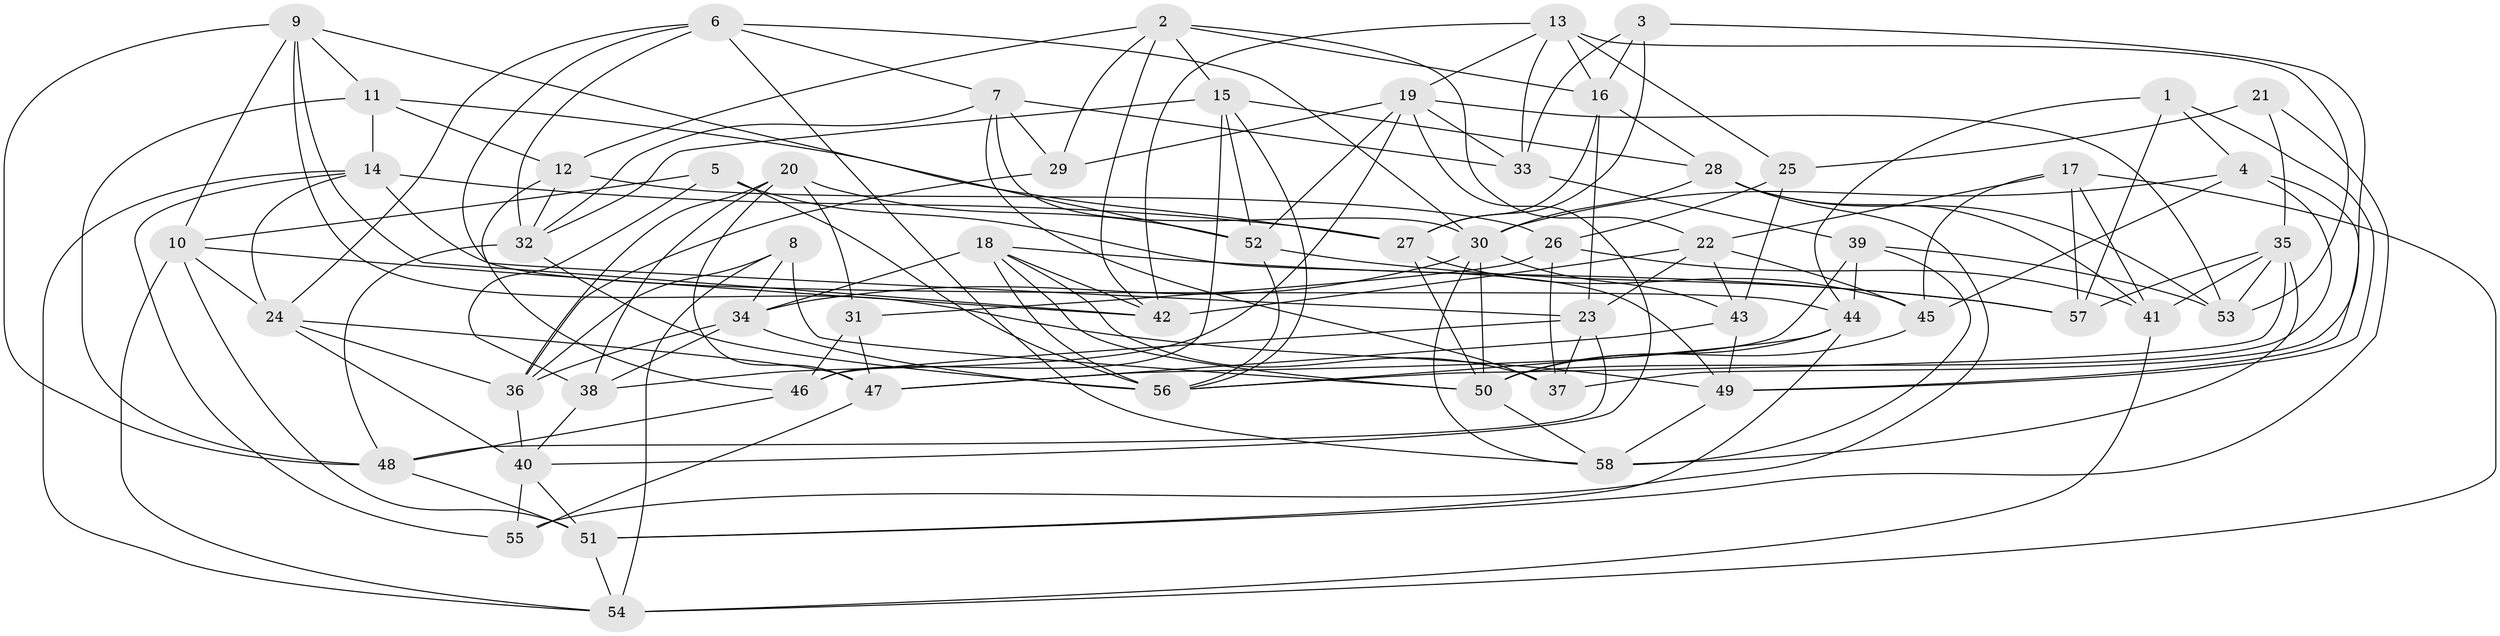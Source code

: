 // original degree distribution, {4: 1.0}
// Generated by graph-tools (version 1.1) at 2025/38/03/04/25 23:38:19]
// undirected, 58 vertices, 160 edges
graph export_dot {
  node [color=gray90,style=filled];
  1;
  2;
  3;
  4;
  5;
  6;
  7;
  8;
  9;
  10;
  11;
  12;
  13;
  14;
  15;
  16;
  17;
  18;
  19;
  20;
  21;
  22;
  23;
  24;
  25;
  26;
  27;
  28;
  29;
  30;
  31;
  32;
  33;
  34;
  35;
  36;
  37;
  38;
  39;
  40;
  41;
  42;
  43;
  44;
  45;
  46;
  47;
  48;
  49;
  50;
  51;
  52;
  53;
  54;
  55;
  56;
  57;
  58;
  1 -- 4 [weight=1.0];
  1 -- 44 [weight=1.0];
  1 -- 49 [weight=1.0];
  1 -- 57 [weight=1.0];
  2 -- 12 [weight=1.0];
  2 -- 15 [weight=1.0];
  2 -- 16 [weight=1.0];
  2 -- 22 [weight=1.0];
  2 -- 29 [weight=1.0];
  2 -- 42 [weight=1.0];
  3 -- 16 [weight=1.0];
  3 -- 27 [weight=1.0];
  3 -- 33 [weight=2.0];
  3 -- 37 [weight=2.0];
  4 -- 30 [weight=1.0];
  4 -- 45 [weight=2.0];
  4 -- 49 [weight=1.0];
  4 -- 50 [weight=1.0];
  5 -- 10 [weight=1.0];
  5 -- 38 [weight=1.0];
  5 -- 49 [weight=1.0];
  5 -- 56 [weight=1.0];
  6 -- 7 [weight=1.0];
  6 -- 23 [weight=1.0];
  6 -- 24 [weight=1.0];
  6 -- 30 [weight=1.0];
  6 -- 32 [weight=1.0];
  6 -- 58 [weight=1.0];
  7 -- 29 [weight=1.0];
  7 -- 30 [weight=1.0];
  7 -- 32 [weight=1.0];
  7 -- 33 [weight=1.0];
  7 -- 37 [weight=1.0];
  8 -- 34 [weight=1.0];
  8 -- 36 [weight=1.0];
  8 -- 50 [weight=1.0];
  8 -- 54 [weight=1.0];
  9 -- 10 [weight=1.0];
  9 -- 11 [weight=1.0];
  9 -- 42 [weight=1.0];
  9 -- 48 [weight=1.0];
  9 -- 49 [weight=1.0];
  9 -- 52 [weight=1.0];
  10 -- 24 [weight=1.0];
  10 -- 42 [weight=1.0];
  10 -- 51 [weight=1.0];
  10 -- 54 [weight=1.0];
  11 -- 12 [weight=2.0];
  11 -- 14 [weight=1.0];
  11 -- 27 [weight=1.0];
  11 -- 48 [weight=1.0];
  12 -- 26 [weight=1.0];
  12 -- 32 [weight=1.0];
  12 -- 46 [weight=1.0];
  13 -- 16 [weight=1.0];
  13 -- 19 [weight=1.0];
  13 -- 25 [weight=1.0];
  13 -- 33 [weight=1.0];
  13 -- 42 [weight=1.0];
  13 -- 53 [weight=1.0];
  14 -- 24 [weight=1.0];
  14 -- 27 [weight=1.0];
  14 -- 44 [weight=1.0];
  14 -- 54 [weight=1.0];
  14 -- 55 [weight=1.0];
  15 -- 28 [weight=1.0];
  15 -- 32 [weight=1.0];
  15 -- 46 [weight=1.0];
  15 -- 52 [weight=1.0];
  15 -- 56 [weight=1.0];
  16 -- 23 [weight=1.0];
  16 -- 27 [weight=1.0];
  16 -- 28 [weight=1.0];
  17 -- 22 [weight=1.0];
  17 -- 41 [weight=1.0];
  17 -- 45 [weight=1.0];
  17 -- 54 [weight=1.0];
  17 -- 57 [weight=2.0];
  18 -- 34 [weight=1.0];
  18 -- 37 [weight=1.0];
  18 -- 42 [weight=1.0];
  18 -- 50 [weight=1.0];
  18 -- 56 [weight=1.0];
  18 -- 57 [weight=1.0];
  19 -- 29 [weight=1.0];
  19 -- 33 [weight=1.0];
  19 -- 38 [weight=2.0];
  19 -- 40 [weight=1.0];
  19 -- 52 [weight=1.0];
  19 -- 53 [weight=1.0];
  20 -- 31 [weight=2.0];
  20 -- 36 [weight=1.0];
  20 -- 38 [weight=1.0];
  20 -- 47 [weight=1.0];
  20 -- 52 [weight=1.0];
  21 -- 25 [weight=2.0];
  21 -- 35 [weight=1.0];
  21 -- 51 [weight=1.0];
  22 -- 23 [weight=1.0];
  22 -- 42 [weight=1.0];
  22 -- 43 [weight=1.0];
  22 -- 45 [weight=1.0];
  23 -- 37 [weight=1.0];
  23 -- 46 [weight=1.0];
  23 -- 48 [weight=1.0];
  24 -- 36 [weight=1.0];
  24 -- 40 [weight=1.0];
  24 -- 47 [weight=1.0];
  25 -- 26 [weight=1.0];
  25 -- 43 [weight=2.0];
  26 -- 31 [weight=1.0];
  26 -- 37 [weight=1.0];
  26 -- 41 [weight=2.0];
  27 -- 45 [weight=1.0];
  27 -- 50 [weight=1.0];
  28 -- 30 [weight=1.0];
  28 -- 41 [weight=1.0];
  28 -- 53 [weight=1.0];
  28 -- 55 [weight=1.0];
  29 -- 36 [weight=1.0];
  30 -- 34 [weight=1.0];
  30 -- 43 [weight=1.0];
  30 -- 50 [weight=1.0];
  30 -- 58 [weight=1.0];
  31 -- 46 [weight=2.0];
  31 -- 47 [weight=1.0];
  32 -- 48 [weight=1.0];
  32 -- 56 [weight=1.0];
  33 -- 39 [weight=1.0];
  34 -- 36 [weight=1.0];
  34 -- 38 [weight=1.0];
  34 -- 56 [weight=1.0];
  35 -- 41 [weight=1.0];
  35 -- 53 [weight=1.0];
  35 -- 56 [weight=1.0];
  35 -- 57 [weight=1.0];
  35 -- 58 [weight=1.0];
  36 -- 40 [weight=1.0];
  38 -- 40 [weight=1.0];
  39 -- 44 [weight=1.0];
  39 -- 47 [weight=1.0];
  39 -- 53 [weight=2.0];
  39 -- 58 [weight=1.0];
  40 -- 51 [weight=1.0];
  40 -- 55 [weight=1.0];
  41 -- 54 [weight=1.0];
  43 -- 47 [weight=1.0];
  43 -- 49 [weight=1.0];
  44 -- 50 [weight=1.0];
  44 -- 51 [weight=1.0];
  44 -- 56 [weight=1.0];
  45 -- 50 [weight=1.0];
  46 -- 48 [weight=1.0];
  47 -- 55 [weight=1.0];
  48 -- 51 [weight=1.0];
  49 -- 58 [weight=1.0];
  50 -- 58 [weight=1.0];
  51 -- 54 [weight=1.0];
  52 -- 56 [weight=1.0];
  52 -- 57 [weight=1.0];
}
